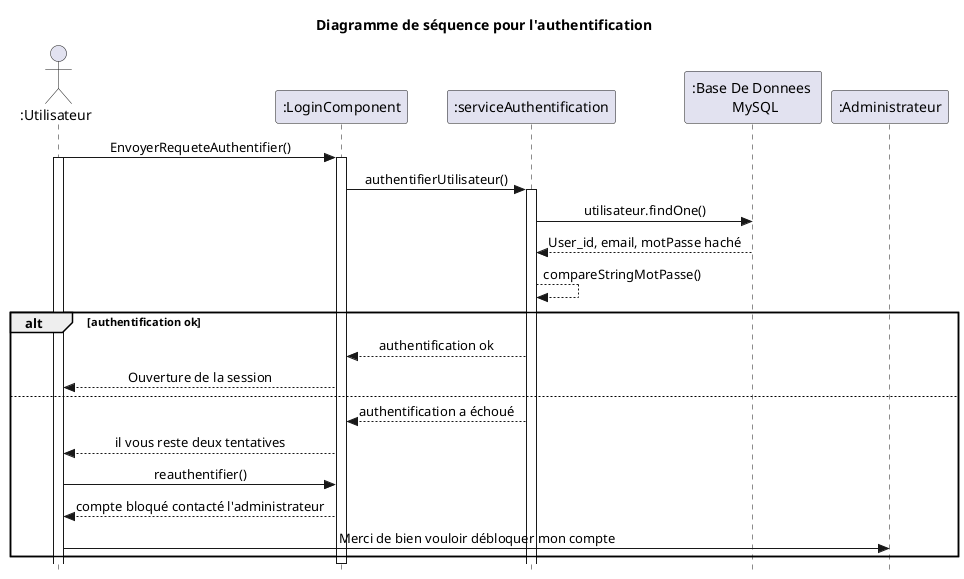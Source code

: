 @startuml Sécurité système
title Diagramme de séquence pour l'authentification
skinparam style strictuml
skinparam defaultFontname Verdana
skinparam sequence {
    MessageAlign center
}

actor ":Utilisateur" as user
participant ":LoginComponent" as lg
participant ":serviceAuthentification" as sau
participant ":Base De Donnees \n MySQL" as bd
participant ":Administrateur" as ad

user -> lg:EnvoyerRequeteAuthentifier()
activate lg
activate user
sau <- lg : authentifierUtilisateur()
activate sau

  sau-> bd: utilisateur.findOne()
  sau<-- bd  : User_id, email, motPasse haché
  sau --> sau : compareStringMotPasse()
alt authentification ok
  lg <-- sau: authentification ok
  user <-- lg: Ouverture de la session
else
  lg <-- sau: authentification a échoué
  lg --> user : il vous reste deux tentatives
  user -> lg: reauthentifier()
  lg --> user: compte bloqué contacté l'administrateur
  user -> ad : Merci de bien vouloir débloquer mon compte
end

deactivate lg

@enduml
